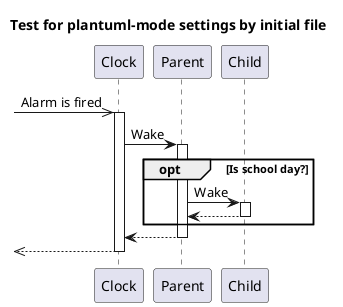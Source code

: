 @startuml

title Test for plantuml-mode settings by initial file

participant Clock
participant Parent
participant Child

[->> Clock++ : Alarm is fired
  Clock -> Parent++ : Wake
  opt Is school day?
    Parent -> Child++ : Wake
    return
  end opt
  return
return

@enduml
